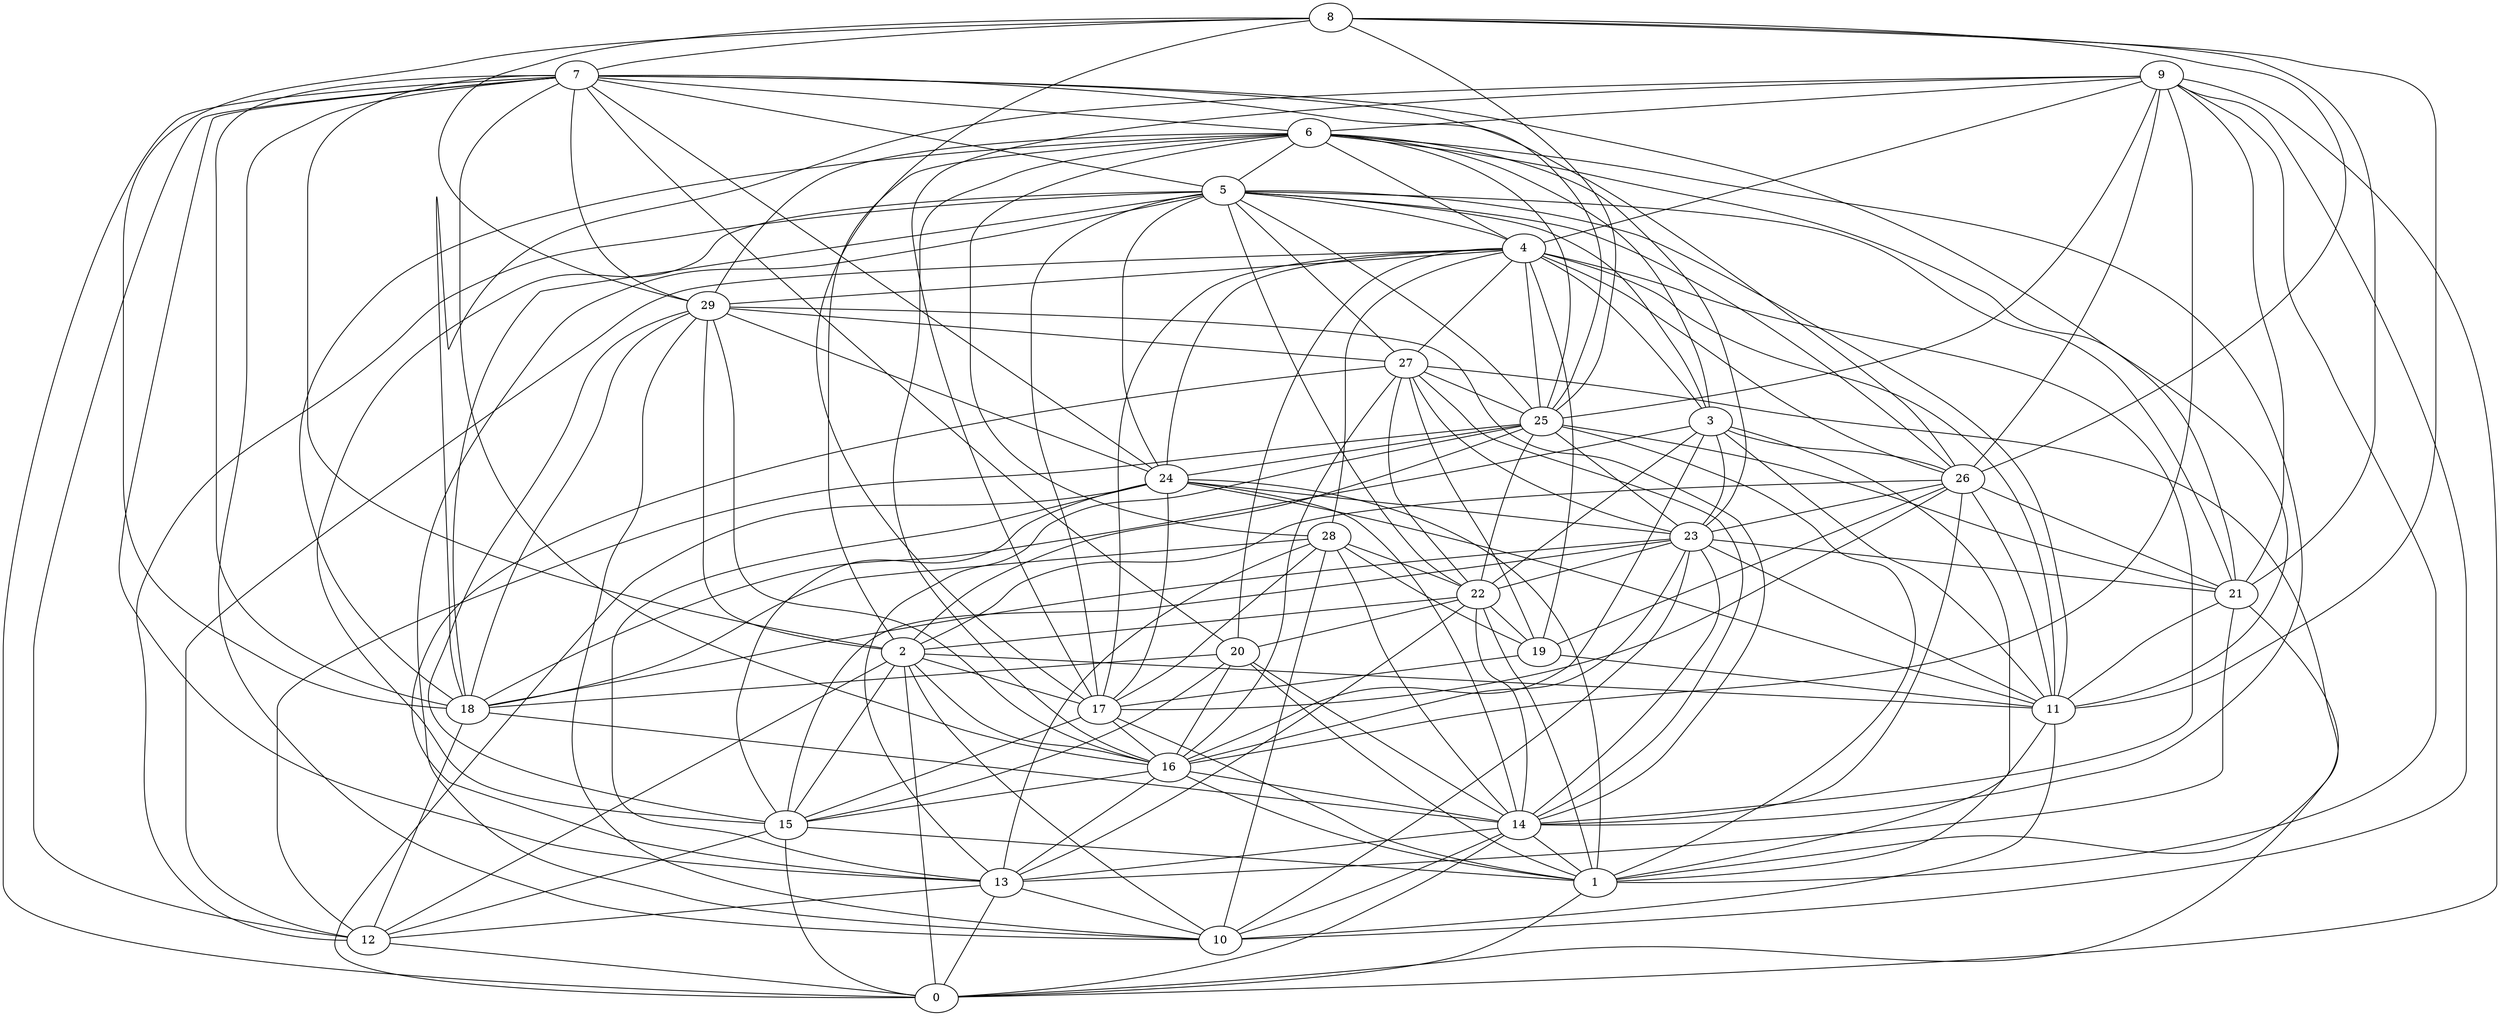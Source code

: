 digraph GG_graph {

subgraph G_graph {
edge [color = black]
"8" -> "26" [dir = none]
"8" -> "18" [dir = none]
"8" -> "25" [dir = none]
"27" -> "19" [dir = none]
"27" -> "1" [dir = none]
"27" -> "13" [dir = none]
"27" -> "25" [dir = none]
"27" -> "23" [dir = none]
"22" -> "1" [dir = none]
"22" -> "2" [dir = none]
"22" -> "20" [dir = none]
"22" -> "14" [dir = none]
"9" -> "4" [dir = none]
"9" -> "16" [dir = none]
"9" -> "21" [dir = none]
"9" -> "18" [dir = none]
"9" -> "1" [dir = none]
"1" -> "0" [dir = none]
"28" -> "22" [dir = none]
"28" -> "10" [dir = none]
"28" -> "13" [dir = none]
"28" -> "14" [dir = none]
"28" -> "18" [dir = none]
"7" -> "12" [dir = none]
"7" -> "25" [dir = none]
"7" -> "2" [dir = none]
"7" -> "26" [dir = none]
"7" -> "13" [dir = none]
"7" -> "5" [dir = none]
"7" -> "18" [dir = none]
"7" -> "16" [dir = none]
"7" -> "21" [dir = none]
"7" -> "10" [dir = none]
"7" -> "6" [dir = none]
"17" -> "1" [dir = none]
"16" -> "15" [dir = none]
"16" -> "1" [dir = none]
"16" -> "14" [dir = none]
"16" -> "13" [dir = none]
"14" -> "10" [dir = none]
"14" -> "0" [dir = none]
"26" -> "14" [dir = none]
"26" -> "2" [dir = none]
"26" -> "19" [dir = none]
"26" -> "11" [dir = none]
"11" -> "1" [dir = none]
"5" -> "25" [dir = none]
"5" -> "11" [dir = none]
"5" -> "21" [dir = none]
"5" -> "3" [dir = none]
"5" -> "18" [dir = none]
"5" -> "26" [dir = none]
"19" -> "11" [dir = none]
"3" -> "26" [dir = none]
"3" -> "23" [dir = none]
"3" -> "22" [dir = none]
"6" -> "14" [dir = none]
"6" -> "23" [dir = none]
"6" -> "3" [dir = none]
"6" -> "4" [dir = none]
"4" -> "29" [dir = none]
"4" -> "20" [dir = none]
"4" -> "25" [dir = none]
"4" -> "24" [dir = none]
"4" -> "26" [dir = none]
"4" -> "27" [dir = none]
"4" -> "28" [dir = none]
"20" -> "16" [dir = none]
"15" -> "1" [dir = none]
"15" -> "12" [dir = none]
"13" -> "10" [dir = none]
"29" -> "16" [dir = none]
"29" -> "15" [dir = none]
"21" -> "13" [dir = none]
"23" -> "11" [dir = none]
"23" -> "22" [dir = none]
"12" -> "0" [dir = none]
"2" -> "16" [dir = none]
"2" -> "10" [dir = none]
"2" -> "0" [dir = none]
"2" -> "12" [dir = none]
"2" -> "17" [dir = none]
"25" -> "12" [dir = none]
"24" -> "17" [dir = none]
"24" -> "15" [dir = none]
"24" -> "11" [dir = none]
"24" -> "13" [dir = none]
"26" -> "17" [dir = none]
"29" -> "24" [dir = none]
"25" -> "24" [dir = none]
"14" -> "1" [dir = none]
"6" -> "18" [dir = none]
"18" -> "14" [dir = none]
"6" -> "2" [dir = none]
"17" -> "16" [dir = none]
"4" -> "3" [dir = none]
"6" -> "25" [dir = none]
"5" -> "22" [dir = none]
"19" -> "17" [dir = none]
"20" -> "14" [dir = none]
"17" -> "15" [dir = none]
"25" -> "1" [dir = none]
"3" -> "11" [dir = none]
"20" -> "1" [dir = none]
"4" -> "14" [dir = none]
"5" -> "24" [dir = none]
"20" -> "18" [dir = none]
"27" -> "22" [dir = none]
"23" -> "15" [dir = none]
"4" -> "12" [dir = none]
"9" -> "6" [dir = none]
"13" -> "12" [dir = none]
"27" -> "16" [dir = none]
"20" -> "15" [dir = none]
"2" -> "15" [dir = none]
"8" -> "29" [dir = none]
"26" -> "21" [dir = none]
"6" -> "28" [dir = none]
"8" -> "21" [dir = none]
"6" -> "29" [dir = none]
"15" -> "0" [dir = none]
"4" -> "11" [dir = none]
"14" -> "13" [dir = none]
"4" -> "17" [dir = none]
"8" -> "17" [dir = none]
"25" -> "21" [dir = none]
"29" -> "10" [dir = none]
"29" -> "27" [dir = none]
"5" -> "10" [dir = none]
"29" -> "14" [dir = none]
"22" -> "19" [dir = none]
"25" -> "22" [dir = none]
"21" -> "11" [dir = none]
"6" -> "16" [dir = none]
"21" -> "0" [dir = none]
"23" -> "16" [dir = none]
"3" -> "1" [dir = none]
"23" -> "10" [dir = none]
"8" -> "11" [dir = none]
"5" -> "4" [dir = none]
"13" -> "0" [dir = none]
"18" -> "12" [dir = none]
"5" -> "27" [dir = none]
"3" -> "16" [dir = none]
"9" -> "25" [dir = none]
"9" -> "17" [dir = none]
"27" -> "14" [dir = none]
"29" -> "18" [dir = none]
"5" -> "15" [dir = none]
"23" -> "14" [dir = none]
"4" -> "19" [dir = none]
"23" -> "18" [dir = none]
"24" -> "23" [dir = none]
"9" -> "0" [dir = none]
"9" -> "26" [dir = none]
"9" -> "10" [dir = none]
"29" -> "2" [dir = none]
"6" -> "11" [dir = none]
"24" -> "0" [dir = none]
"3" -> "18" [dir = none]
"23" -> "21" [dir = none]
"22" -> "13" [dir = none]
"28" -> "17" [dir = none]
"8" -> "7" [dir = none]
"24" -> "14" [dir = none]
"2" -> "11" [dir = none]
"5" -> "12" [dir = none]
"7" -> "0" [dir = none]
"7" -> "29" [dir = none]
"11" -> "10" [dir = none]
"7" -> "24" [dir = none]
"25" -> "2" [dir = none]
"26" -> "23" [dir = none]
"28" -> "19" [dir = none]
"25" -> "23" [dir = none]
"6" -> "5" [dir = none]
"25" -> "13" [dir = none]
"5" -> "17" [dir = none]
"24" -> "1" [dir = none]
"7" -> "20" [dir = none]
}

}
